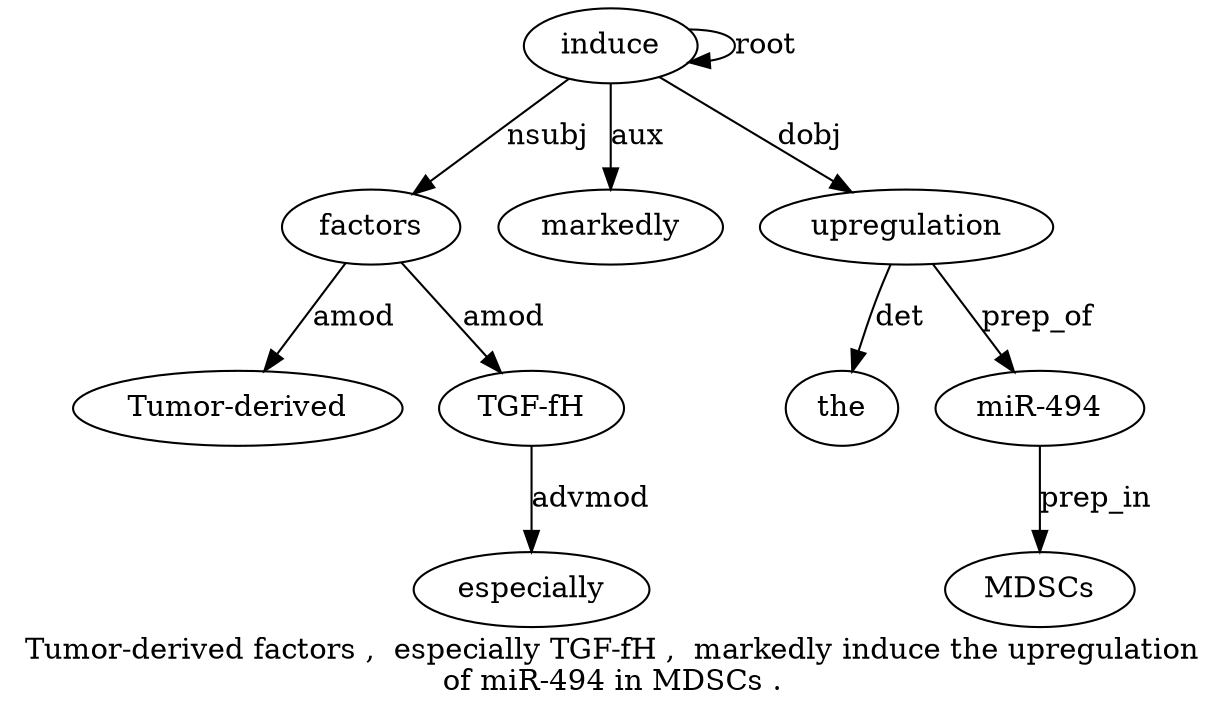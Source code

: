 digraph "Tumor-derived factors ,  especially TGF-fH ,  markedly induce the upregulation of miR-494 in MDSCs ." {
label="Tumor-derived factors ,  especially TGF-fH ,  markedly induce the upregulation
of miR-494 in MDSCs .";
factors2 [style=filled, fillcolor=white, label=factors];
"Tumor-derived1" [style=filled, fillcolor=white, label="Tumor-derived"];
factors2 -> "Tumor-derived1"  [label=amod];
induce8 [style=filled, fillcolor=white, label=induce];
induce8 -> factors2  [label=nsubj];
"TGF-fH5" [style=filled, fillcolor=white, label="TGF-fH"];
especially4 [style=filled, fillcolor=white, label=especially];
"TGF-fH5" -> especially4  [label=advmod];
factors2 -> "TGF-fH5"  [label=amod];
markedly7 [style=filled, fillcolor=white, label=markedly];
induce8 -> markedly7  [label=aux];
induce8 -> induce8  [label=root];
upregulation10 [style=filled, fillcolor=white, label=upregulation];
the9 [style=filled, fillcolor=white, label=the];
upregulation10 -> the9  [label=det];
induce8 -> upregulation10  [label=dobj];
"miR-49412" [style=filled, fillcolor=white, label="miR-494"];
upregulation10 -> "miR-49412"  [label=prep_of];
MDSCs14 [style=filled, fillcolor=white, label=MDSCs];
"miR-49412" -> MDSCs14  [label=prep_in];
}
